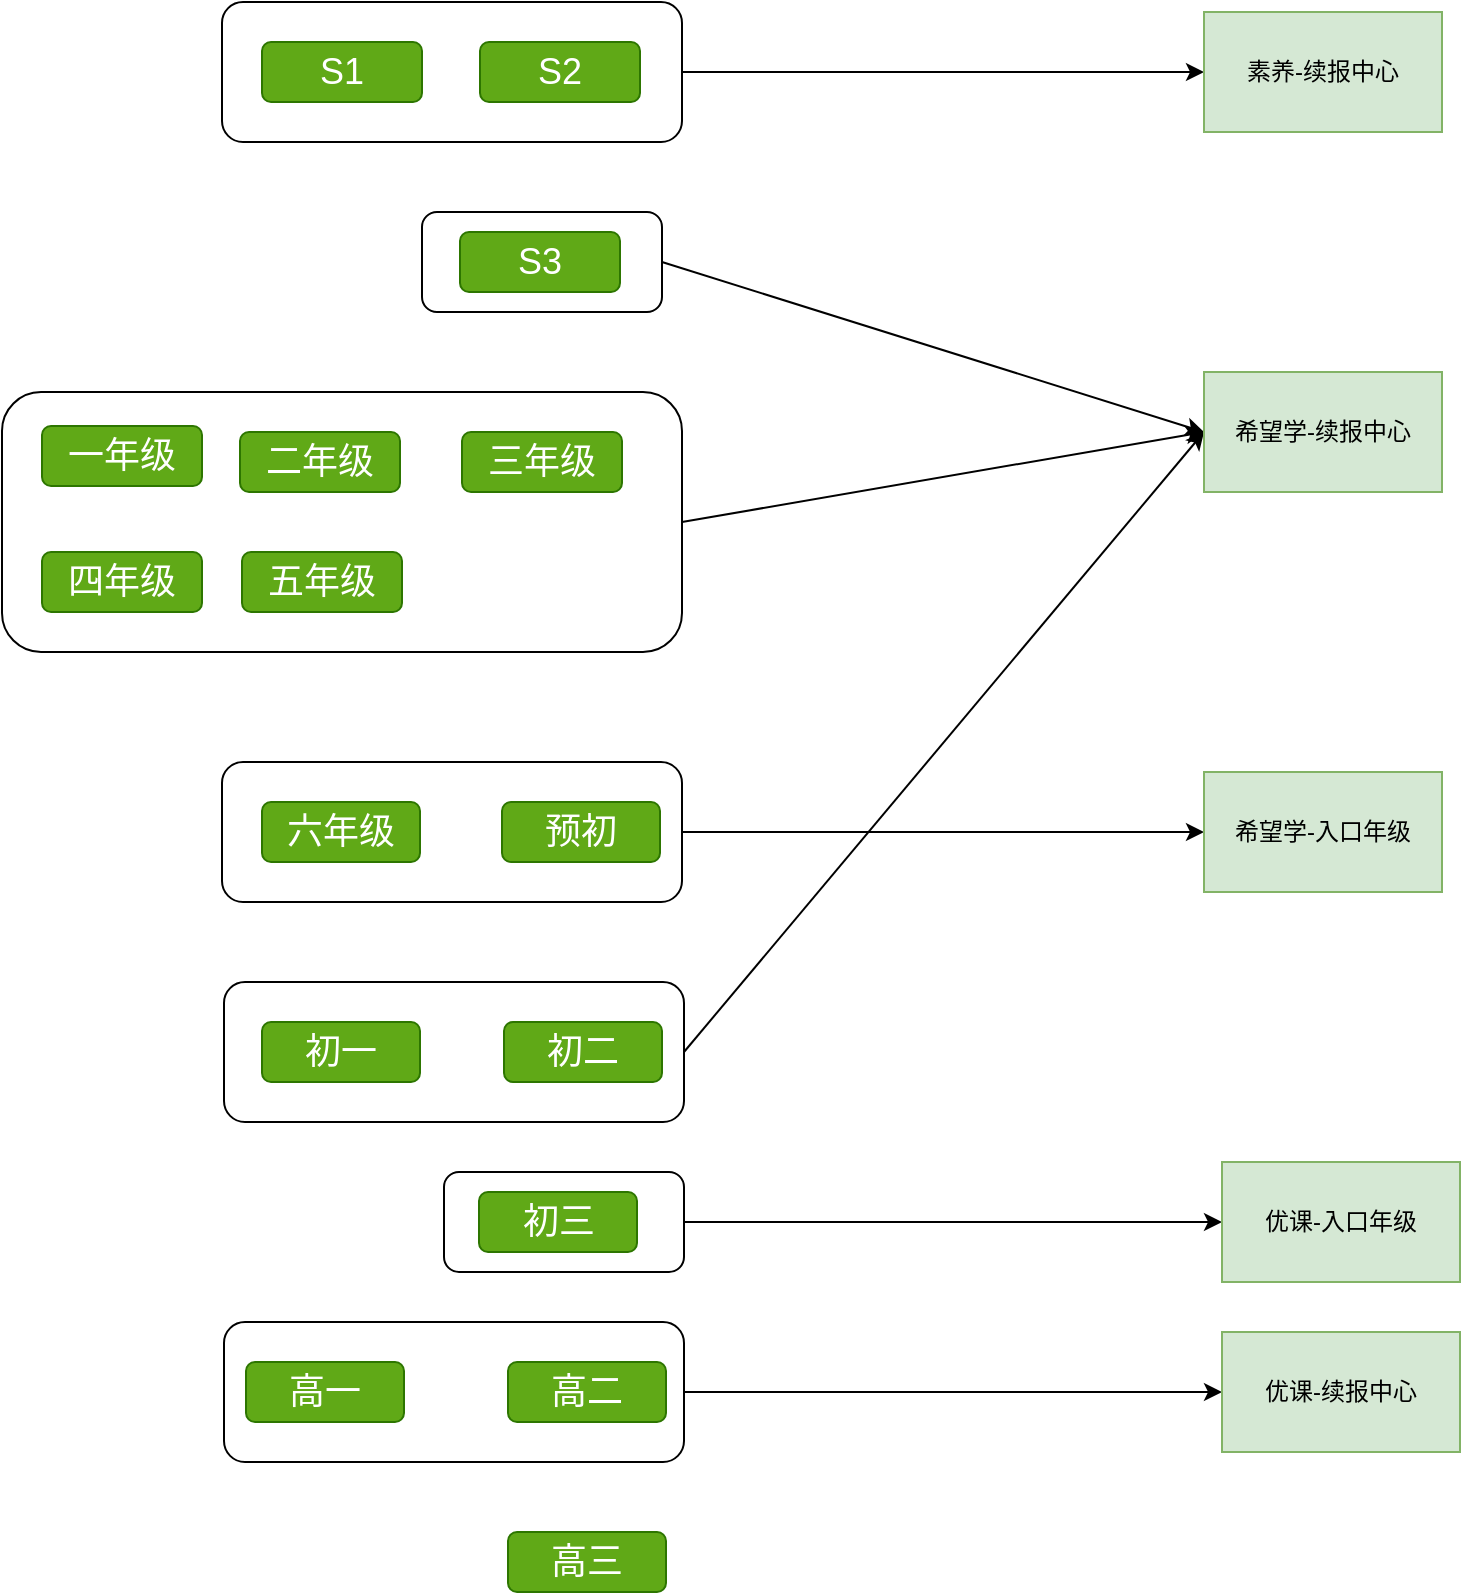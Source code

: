 <mxfile version="26.1.3">
  <diagram name="第 1 页" id="9Fog6PMzjCSzRfVmr_Oy">
    <mxGraphModel dx="1024" dy="588" grid="1" gridSize="10" guides="1" tooltips="1" connect="1" arrows="1" fold="1" page="1" pageScale="1" pageWidth="1600" pageHeight="1200" math="0" shadow="0">
      <root>
        <mxCell id="0" />
        <mxCell id="1" parent="0" />
        <mxCell id="j4IGC4dSVH3_SFCh3_FS-50" style="edgeStyle=orthogonalEdgeStyle;rounded=0;orthogonalLoop=1;jettySize=auto;html=1;exitX=1;exitY=0.5;exitDx=0;exitDy=0;" edge="1" parent="1" source="j4IGC4dSVH3_SFCh3_FS-48" target="j4IGC4dSVH3_SFCh3_FS-6">
          <mxGeometry relative="1" as="geometry" />
        </mxCell>
        <mxCell id="j4IGC4dSVH3_SFCh3_FS-48" value="" style="rounded=1;whiteSpace=wrap;html=1;" vertex="1" parent="1">
          <mxGeometry x="261" y="840" width="120" height="50" as="geometry" />
        </mxCell>
        <mxCell id="j4IGC4dSVH3_SFCh3_FS-51" style="edgeStyle=orthogonalEdgeStyle;rounded=0;orthogonalLoop=1;jettySize=auto;html=1;exitX=1;exitY=0.5;exitDx=0;exitDy=0;" edge="1" parent="1" source="j4IGC4dSVH3_SFCh3_FS-46" target="j4IGC4dSVH3_SFCh3_FS-4">
          <mxGeometry relative="1" as="geometry" />
        </mxCell>
        <mxCell id="j4IGC4dSVH3_SFCh3_FS-46" value="" style="rounded=1;whiteSpace=wrap;html=1;" vertex="1" parent="1">
          <mxGeometry x="151" y="915" width="230" height="70" as="geometry" />
        </mxCell>
        <mxCell id="j4IGC4dSVH3_SFCh3_FS-45" style="rounded=0;orthogonalLoop=1;jettySize=auto;html=1;exitX=1;exitY=0.5;exitDx=0;exitDy=0;entryX=0;entryY=0.5;entryDx=0;entryDy=0;" edge="1" parent="1" source="j4IGC4dSVH3_SFCh3_FS-44" target="_DpiRx70NHCl_bEKjOj2-1">
          <mxGeometry relative="1" as="geometry" />
        </mxCell>
        <mxCell id="j4IGC4dSVH3_SFCh3_FS-44" value="" style="rounded=1;whiteSpace=wrap;html=1;" vertex="1" parent="1">
          <mxGeometry x="151" y="745" width="230" height="70" as="geometry" />
        </mxCell>
        <mxCell id="j4IGC4dSVH3_SFCh3_FS-42" style="edgeStyle=orthogonalEdgeStyle;rounded=0;orthogonalLoop=1;jettySize=auto;html=1;exitX=1;exitY=0.5;exitDx=0;exitDy=0;entryX=0;entryY=0.5;entryDx=0;entryDy=0;" edge="1" parent="1" source="j4IGC4dSVH3_SFCh3_FS-41" target="j4IGC4dSVH3_SFCh3_FS-5">
          <mxGeometry relative="1" as="geometry" />
        </mxCell>
        <mxCell id="j4IGC4dSVH3_SFCh3_FS-41" value="" style="rounded=1;whiteSpace=wrap;html=1;" vertex="1" parent="1">
          <mxGeometry x="150" y="635" width="230" height="70" as="geometry" />
        </mxCell>
        <mxCell id="j4IGC4dSVH3_SFCh3_FS-39" style="rounded=0;orthogonalLoop=1;jettySize=auto;html=1;exitX=1;exitY=0.5;exitDx=0;exitDy=0;entryX=0;entryY=0.5;entryDx=0;entryDy=0;" edge="1" parent="1" source="j4IGC4dSVH3_SFCh3_FS-38" target="_DpiRx70NHCl_bEKjOj2-1">
          <mxGeometry relative="1" as="geometry" />
        </mxCell>
        <mxCell id="j4IGC4dSVH3_SFCh3_FS-38" value="" style="rounded=1;whiteSpace=wrap;html=1;" vertex="1" parent="1">
          <mxGeometry x="250" y="360" width="120" height="50" as="geometry" />
        </mxCell>
        <mxCell id="j4IGC4dSVH3_SFCh3_FS-40" style="rounded=0;orthogonalLoop=1;jettySize=auto;html=1;exitX=1;exitY=0.5;exitDx=0;exitDy=0;entryX=0;entryY=0.5;entryDx=0;entryDy=0;" edge="1" parent="1" source="j4IGC4dSVH3_SFCh3_FS-37" target="_DpiRx70NHCl_bEKjOj2-1">
          <mxGeometry relative="1" as="geometry" />
        </mxCell>
        <mxCell id="j4IGC4dSVH3_SFCh3_FS-37" value="" style="rounded=1;whiteSpace=wrap;html=1;" vertex="1" parent="1">
          <mxGeometry x="40" y="450" width="340" height="130" as="geometry" />
        </mxCell>
        <mxCell id="j4IGC4dSVH3_SFCh3_FS-35" style="edgeStyle=orthogonalEdgeStyle;rounded=0;orthogonalLoop=1;jettySize=auto;html=1;exitX=1;exitY=0.5;exitDx=0;exitDy=0;" edge="1" parent="1" source="j4IGC4dSVH3_SFCh3_FS-34" target="j4IGC4dSVH3_SFCh3_FS-10">
          <mxGeometry relative="1" as="geometry" />
        </mxCell>
        <mxCell id="j4IGC4dSVH3_SFCh3_FS-34" value="" style="rounded=1;whiteSpace=wrap;html=1;" vertex="1" parent="1">
          <mxGeometry x="150" y="255" width="230" height="70" as="geometry" />
        </mxCell>
        <mxCell id="_DpiRx70NHCl_bEKjOj2-1" value="希望学-续报中心" style="rounded=0;whiteSpace=wrap;html=1;fillColor=#d5e8d4;strokeColor=#82b366;" parent="1" vertex="1">
          <mxGeometry x="641" y="440" width="119" height="60" as="geometry" />
        </mxCell>
        <mxCell id="j4IGC4dSVH3_SFCh3_FS-4" value="优课-续报中心" style="rounded=0;whiteSpace=wrap;html=1;fillColor=#d5e8d4;strokeColor=#82b366;" vertex="1" parent="1">
          <mxGeometry x="650" y="920" width="119" height="60" as="geometry" />
        </mxCell>
        <mxCell id="j4IGC4dSVH3_SFCh3_FS-5" value="希望学-入口年级" style="rounded=0;whiteSpace=wrap;html=1;fillColor=#d5e8d4;strokeColor=#82b366;" vertex="1" parent="1">
          <mxGeometry x="641" y="640" width="119" height="60" as="geometry" />
        </mxCell>
        <mxCell id="j4IGC4dSVH3_SFCh3_FS-6" value="优课-入口年级" style="rounded=0;whiteSpace=wrap;html=1;fillColor=#d5e8d4;strokeColor=#82b366;" vertex="1" parent="1">
          <mxGeometry x="650" y="835" width="119" height="60" as="geometry" />
        </mxCell>
        <mxCell id="j4IGC4dSVH3_SFCh3_FS-7" style="edgeStyle=orthogonalEdgeStyle;rounded=0;orthogonalLoop=1;jettySize=auto;html=1;exitX=0.5;exitY=1;exitDx=0;exitDy=0;" edge="1" parent="1" source="j4IGC4dSVH3_SFCh3_FS-6" target="j4IGC4dSVH3_SFCh3_FS-6">
          <mxGeometry relative="1" as="geometry" />
        </mxCell>
        <mxCell id="j4IGC4dSVH3_SFCh3_FS-10" value="素养-续报中心" style="rounded=0;whiteSpace=wrap;html=1;fillColor=#d5e8d4;strokeColor=#82b366;" vertex="1" parent="1">
          <mxGeometry x="641" y="260" width="119" height="60" as="geometry" />
        </mxCell>
        <mxCell id="j4IGC4dSVH3_SFCh3_FS-17" value="&lt;font style=&quot;font-size: 18px;&quot;&gt;S1&lt;/font&gt;" style="rounded=1;whiteSpace=wrap;html=1;fillColor=#60a917;fontColor=#ffffff;strokeColor=#2D7600;" vertex="1" parent="1">
          <mxGeometry x="170" y="275" width="80" height="30" as="geometry" />
        </mxCell>
        <mxCell id="j4IGC4dSVH3_SFCh3_FS-18" value="&lt;font style=&quot;font-size: 18px;&quot;&gt;S2&lt;/font&gt;" style="rounded=1;whiteSpace=wrap;html=1;fillColor=#60a917;fontColor=#ffffff;strokeColor=#2D7600;" vertex="1" parent="1">
          <mxGeometry x="279" y="275" width="80" height="30" as="geometry" />
        </mxCell>
        <mxCell id="j4IGC4dSVH3_SFCh3_FS-19" value="&lt;font style=&quot;font-size: 18px;&quot;&gt;S3&lt;/font&gt;" style="rounded=1;whiteSpace=wrap;html=1;fillColor=#60a917;fontColor=#ffffff;strokeColor=#2D7600;" vertex="1" parent="1">
          <mxGeometry x="269" y="370" width="80" height="30" as="geometry" />
        </mxCell>
        <mxCell id="j4IGC4dSVH3_SFCh3_FS-20" value="&lt;span style=&quot;font-size: 18px;&quot;&gt;一年级&lt;/span&gt;" style="rounded=1;whiteSpace=wrap;html=1;fillColor=#60a917;fontColor=#ffffff;strokeColor=#2D7600;" vertex="1" parent="1">
          <mxGeometry x="60" y="467" width="80" height="30" as="geometry" />
        </mxCell>
        <mxCell id="j4IGC4dSVH3_SFCh3_FS-21" value="&lt;span style=&quot;font-size: 18px;&quot;&gt;二年级&lt;/span&gt;" style="rounded=1;whiteSpace=wrap;html=1;fillColor=#60a917;fontColor=#ffffff;strokeColor=#2D7600;" vertex="1" parent="1">
          <mxGeometry x="159" y="470" width="80" height="30" as="geometry" />
        </mxCell>
        <mxCell id="j4IGC4dSVH3_SFCh3_FS-22" value="&lt;span style=&quot;font-size: 18px;&quot;&gt;三年级&lt;/span&gt;" style="rounded=1;whiteSpace=wrap;html=1;fillColor=#60a917;fontColor=#ffffff;strokeColor=#2D7600;" vertex="1" parent="1">
          <mxGeometry x="270" y="470" width="80" height="30" as="geometry" />
        </mxCell>
        <mxCell id="j4IGC4dSVH3_SFCh3_FS-23" value="&lt;span style=&quot;font-size: 18px;&quot;&gt;四年级&lt;/span&gt;" style="rounded=1;whiteSpace=wrap;html=1;fillColor=#60a917;fontColor=#ffffff;strokeColor=#2D7600;" vertex="1" parent="1">
          <mxGeometry x="60" y="530" width="80" height="30" as="geometry" />
        </mxCell>
        <mxCell id="j4IGC4dSVH3_SFCh3_FS-24" value="&lt;span style=&quot;font-size: 18px;&quot;&gt;五年级&lt;/span&gt;" style="rounded=1;whiteSpace=wrap;html=1;fillColor=#60a917;fontColor=#ffffff;strokeColor=#2D7600;" vertex="1" parent="1">
          <mxGeometry x="160" y="530" width="80" height="30" as="geometry" />
        </mxCell>
        <mxCell id="j4IGC4dSVH3_SFCh3_FS-25" value="&lt;span style=&quot;font-size: 18px;&quot;&gt;六年级&lt;/span&gt;" style="rounded=1;whiteSpace=wrap;html=1;fillColor=#60a917;fontColor=#ffffff;strokeColor=#2D7600;" vertex="1" parent="1">
          <mxGeometry x="170" y="655" width="79" height="30" as="geometry" />
        </mxCell>
        <mxCell id="j4IGC4dSVH3_SFCh3_FS-26" value="&lt;span style=&quot;font-size: 18px;&quot;&gt;预初&lt;/span&gt;" style="rounded=1;whiteSpace=wrap;html=1;fillColor=#60a917;fontColor=#ffffff;strokeColor=#2D7600;" vertex="1" parent="1">
          <mxGeometry x="290" y="655" width="79" height="30" as="geometry" />
        </mxCell>
        <mxCell id="j4IGC4dSVH3_SFCh3_FS-27" value="&lt;span style=&quot;font-size: 18px;&quot;&gt;初一&lt;/span&gt;" style="rounded=1;whiteSpace=wrap;html=1;fillColor=#60a917;fontColor=#ffffff;strokeColor=#2D7600;" vertex="1" parent="1">
          <mxGeometry x="170" y="765" width="79" height="30" as="geometry" />
        </mxCell>
        <mxCell id="j4IGC4dSVH3_SFCh3_FS-28" style="edgeStyle=orthogonalEdgeStyle;rounded=0;orthogonalLoop=1;jettySize=auto;html=1;exitX=0.5;exitY=1;exitDx=0;exitDy=0;" edge="1" parent="1" source="j4IGC4dSVH3_SFCh3_FS-27" target="j4IGC4dSVH3_SFCh3_FS-27">
          <mxGeometry relative="1" as="geometry" />
        </mxCell>
        <mxCell id="j4IGC4dSVH3_SFCh3_FS-29" value="&lt;span style=&quot;font-size: 18px;&quot;&gt;初二&lt;/span&gt;" style="rounded=1;whiteSpace=wrap;html=1;fillColor=#60a917;fontColor=#ffffff;strokeColor=#2D7600;" vertex="1" parent="1">
          <mxGeometry x="291" y="765" width="79" height="30" as="geometry" />
        </mxCell>
        <mxCell id="j4IGC4dSVH3_SFCh3_FS-30" value="&lt;span style=&quot;font-size: 18px;&quot;&gt;初三&lt;/span&gt;" style="rounded=1;whiteSpace=wrap;html=1;fillColor=#60a917;fontColor=#ffffff;strokeColor=#2D7600;" vertex="1" parent="1">
          <mxGeometry x="278.5" y="850" width="79" height="30" as="geometry" />
        </mxCell>
        <mxCell id="j4IGC4dSVH3_SFCh3_FS-31" value="&lt;span style=&quot;font-size: 18px;&quot;&gt;高一&lt;/span&gt;" style="rounded=1;whiteSpace=wrap;html=1;fillColor=#60a917;fontColor=#ffffff;strokeColor=#2D7600;" vertex="1" parent="1">
          <mxGeometry x="162" y="935" width="79" height="30" as="geometry" />
        </mxCell>
        <mxCell id="j4IGC4dSVH3_SFCh3_FS-32" value="&lt;span style=&quot;font-size: 18px;&quot;&gt;高二&lt;/span&gt;" style="rounded=1;whiteSpace=wrap;html=1;fillColor=#60a917;fontColor=#ffffff;strokeColor=#2D7600;" vertex="1" parent="1">
          <mxGeometry x="293" y="935" width="79" height="30" as="geometry" />
        </mxCell>
        <mxCell id="j4IGC4dSVH3_SFCh3_FS-33" value="&lt;span style=&quot;font-size: 18px;&quot;&gt;高三&lt;/span&gt;" style="rounded=1;whiteSpace=wrap;html=1;fillColor=#60a917;fontColor=#ffffff;strokeColor=#2D7600;" vertex="1" parent="1">
          <mxGeometry x="293" y="1020" width="79" height="30" as="geometry" />
        </mxCell>
      </root>
    </mxGraphModel>
  </diagram>
</mxfile>

